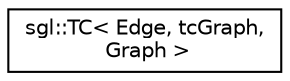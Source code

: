 digraph "Graphical Class Hierarchy"
{
  edge [fontname="Helvetica",fontsize="10",labelfontname="Helvetica",labelfontsize="10"];
  node [fontname="Helvetica",fontsize="10",shape=record];
  rankdir="LR";
  Node1 [label="sgl::TC\< Edge, tcGraph,\l Graph \>",height=0.2,width=0.4,color="black", fillcolor="white", style="filled",URL="$classsgl_1_1_t_c.html"];
}
